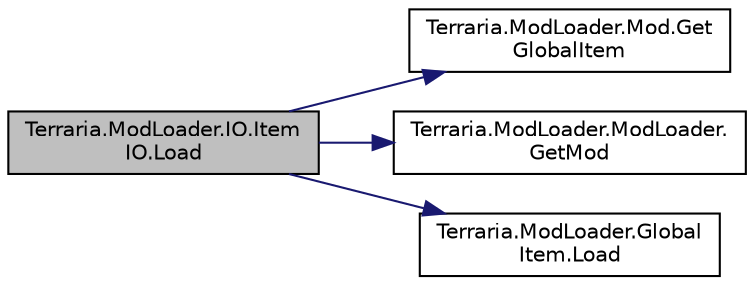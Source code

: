 digraph "Terraria.ModLoader.IO.ItemIO.Load"
{
  edge [fontname="Helvetica",fontsize="10",labelfontname="Helvetica",labelfontsize="10"];
  node [fontname="Helvetica",fontsize="10",shape=record];
  rankdir="LR";
  Node12 [label="Terraria.ModLoader.IO.Item\lIO.Load",height=0.2,width=0.4,color="black", fillcolor="grey75", style="filled", fontcolor="black"];
  Node12 -> Node13 [color="midnightblue",fontsize="10",style="solid",fontname="Helvetica"];
  Node13 [label="Terraria.ModLoader.Mod.Get\lGlobalItem",height=0.2,width=0.4,color="black", fillcolor="white", style="filled",URL="$class_terraria_1_1_mod_loader_1_1_mod.html#a59dd05f9c1bce1091d727a4e2157f2df"];
  Node12 -> Node14 [color="midnightblue",fontsize="10",style="solid",fontname="Helvetica"];
  Node14 [label="Terraria.ModLoader.ModLoader.\lGetMod",height=0.2,width=0.4,color="black", fillcolor="white", style="filled",URL="$class_terraria_1_1_mod_loader_1_1_mod_loader.html#aed988cac63e90351b6ed0bd72495f3af"];
  Node12 -> Node15 [color="midnightblue",fontsize="10",style="solid",fontname="Helvetica"];
  Node15 [label="Terraria.ModLoader.Global\lItem.Load",height=0.2,width=0.4,color="black", fillcolor="white", style="filled",URL="$class_terraria_1_1_mod_loader_1_1_global_item.html#a28bc8cd5c11c8f01896e7f02f31654b4"];
}
